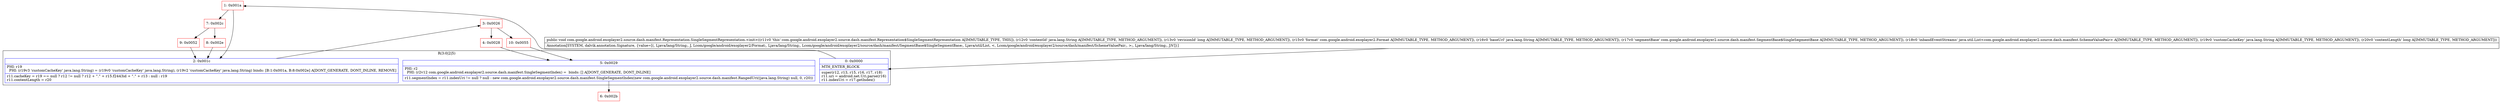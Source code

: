 digraph "CFG forcom.google.android.exoplayer2.source.dash.manifest.Representation.SingleSegmentRepresentation.\<init\>(Ljava\/lang\/String;JLcom\/google\/android\/exoplayer2\/Format;Ljava\/lang\/String;Lcom\/google\/android\/exoplayer2\/source\/dash\/manifest\/SegmentBase$SingleSegmentBase;Ljava\/util\/List;Ljava\/lang\/String;J)V" {
subgraph cluster_Region_1342525904 {
label = "R(3:0|2|5)";
node [shape=record,color=blue];
Node_0 [shape=record,label="{0\:\ 0x0000|MTH_ENTER_BLOCK\l|super(r12, r13, r15, r16, r17, r18)\lr11.uri = android.net.Uri.parse(r16)\lr11.indexUri = r17.getIndex()\l}"];
Node_2 [shape=record,label="{2\:\ 0x001c|PHI: r19 \l  PHI: (r19v3 'customCacheKey' java.lang.String) = (r19v0 'customCacheKey' java.lang.String), (r19v2 'customCacheKey' java.lang.String) binds: [B:1:0x001a, B:8:0x002e] A[DONT_GENERATE, DONT_INLINE, REMOVE]\l|r11.cacheKey = r19 == null ? r12 != null ? r12 + \".\" + r15.f2443id + \".\" + r13 : null : r19\lr11.contentLength = r20\l}"];
Node_5 [shape=record,label="{5\:\ 0x0029|PHI: r2 \l  PHI: (r2v12 com.google.android.exoplayer2.source.dash.manifest.SingleSegmentIndex) =  binds: [] A[DONT_GENERATE, DONT_INLINE]\l|r11.segmentIndex = r11.indexUri != null ? null : new com.google.android.exoplayer2.source.dash.manifest.SingleSegmentIndex(new com.google.android.exoplayer2.source.dash.manifest.RangedUri((java.lang.String) null, 0, r20))\l}"];
}
Node_1 [shape=record,color=red,label="{1\:\ 0x001a}"];
Node_3 [shape=record,color=red,label="{3\:\ 0x0026}"];
Node_4 [shape=record,color=red,label="{4\:\ 0x0028}"];
Node_6 [shape=record,color=red,label="{6\:\ 0x002b}"];
Node_7 [shape=record,color=red,label="{7\:\ 0x002c}"];
Node_8 [shape=record,color=red,label="{8\:\ 0x002e}"];
Node_9 [shape=record,color=red,label="{9\:\ 0x0052}"];
Node_10 [shape=record,color=red,label="{10\:\ 0x0055}"];
MethodNode[shape=record,label="{public void com.google.android.exoplayer2.source.dash.manifest.Representation.SingleSegmentRepresentation.\<init\>((r11v0 'this' com.google.android.exoplayer2.source.dash.manifest.Representation$SingleSegmentRepresentation A[IMMUTABLE_TYPE, THIS]), (r12v0 'contentId' java.lang.String A[IMMUTABLE_TYPE, METHOD_ARGUMENT]), (r13v0 'revisionId' long A[IMMUTABLE_TYPE, METHOD_ARGUMENT]), (r15v0 'format' com.google.android.exoplayer2.Format A[IMMUTABLE_TYPE, METHOD_ARGUMENT]), (r16v0 'baseUrl' java.lang.String A[IMMUTABLE_TYPE, METHOD_ARGUMENT]), (r17v0 'segmentBase' com.google.android.exoplayer2.source.dash.manifest.SegmentBase$SingleSegmentBase A[IMMUTABLE_TYPE, METHOD_ARGUMENT]), (r18v0 'inbandEventStreams' java.util.List\<com.google.android.exoplayer2.source.dash.manifest.SchemeValuePair\> A[IMMUTABLE_TYPE, METHOD_ARGUMENT]), (r19v0 'customCacheKey' java.lang.String A[IMMUTABLE_TYPE, METHOD_ARGUMENT]), (r20v0 'contentLength' long A[IMMUTABLE_TYPE, METHOD_ARGUMENT]))  | Annotation[SYSTEM, dalvik.annotation.Signature, \{value=[(, Ljava\/lang\/String;, J, Lcom\/google\/android\/exoplayer2\/Format;, Ljava\/lang\/String;, Lcom\/google\/android\/exoplayer2\/source\/dash\/manifest\/SegmentBase$SingleSegmentBase;, Ljava\/util\/List, \<, Lcom\/google\/android\/exoplayer2\/source\/dash\/manifest\/SchemeValuePair;, \>;, Ljava\/lang\/String;, J)V]\}]\l}"];
MethodNode -> Node_0;
Node_0 -> Node_1;
Node_2 -> Node_3;
Node_5 -> Node_6;
Node_1 -> Node_2;
Node_1 -> Node_7;
Node_3 -> Node_4;
Node_3 -> Node_10;
Node_4 -> Node_5;
Node_7 -> Node_8;
Node_7 -> Node_9;
Node_8 -> Node_2;
Node_9 -> Node_2;
Node_10 -> Node_5;
}

